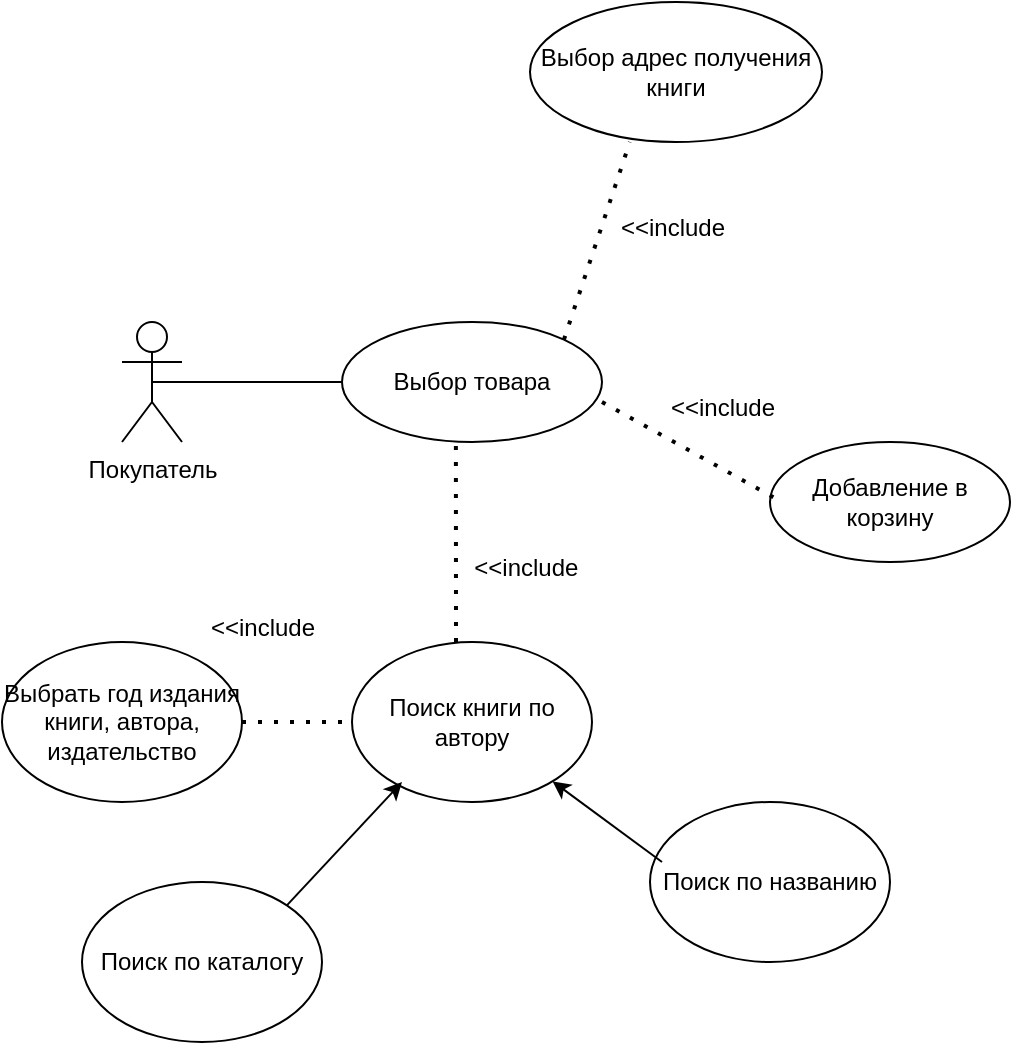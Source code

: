 <mxfile version="21.3.6" type="device">
  <diagram name="Страница 1" id="98wJvIp_JpZmF4uTAhvg">
    <mxGraphModel dx="772" dy="786" grid="1" gridSize="10" guides="1" tooltips="1" connect="1" arrows="1" fold="1" page="1" pageScale="1" pageWidth="827" pageHeight="1169" math="0" shadow="0">
      <root>
        <mxCell id="0" />
        <mxCell id="1" parent="0" />
        <mxCell id="OSwp55n9crZKd3tJ9F9M-2" value="Покупатель&lt;br&gt;" style="shape=umlActor;verticalLabelPosition=bottom;verticalAlign=top;html=1;outlineConnect=0;" vertex="1" parent="1">
          <mxGeometry x="90" y="240" width="30" height="60" as="geometry" />
        </mxCell>
        <mxCell id="OSwp55n9crZKd3tJ9F9M-5" value="" style="endArrow=none;html=1;rounded=0;exitX=0.5;exitY=0.5;exitDx=0;exitDy=0;exitPerimeter=0;" edge="1" parent="1" source="OSwp55n9crZKd3tJ9F9M-2">
          <mxGeometry width="50" height="50" relative="1" as="geometry">
            <mxPoint x="120" y="290" as="sourcePoint" />
            <mxPoint x="200" y="270" as="targetPoint" />
          </mxGeometry>
        </mxCell>
        <mxCell id="OSwp55n9crZKd3tJ9F9M-6" value="Выбор товара" style="ellipse;whiteSpace=wrap;html=1;fillColor=none;" vertex="1" parent="1">
          <mxGeometry x="200" y="240" width="130" height="60" as="geometry" />
        </mxCell>
        <mxCell id="OSwp55n9crZKd3tJ9F9M-7" value="" style="endArrow=none;dashed=1;html=1;dashPattern=1 3;strokeWidth=2;rounded=0;" edge="1" parent="1">
          <mxGeometry width="50" height="50" relative="1" as="geometry">
            <mxPoint x="330" y="280" as="sourcePoint" />
            <mxPoint x="420" y="330" as="targetPoint" />
          </mxGeometry>
        </mxCell>
        <mxCell id="OSwp55n9crZKd3tJ9F9M-8" value="Добавление в корзину" style="ellipse;whiteSpace=wrap;html=1;fillColor=none;" vertex="1" parent="1">
          <mxGeometry x="414" y="300" width="120" height="60" as="geometry" />
        </mxCell>
        <mxCell id="OSwp55n9crZKd3tJ9F9M-9" value="&amp;lt;&amp;lt;include" style="text;html=1;align=center;verticalAlign=middle;resizable=0;points=[];autosize=1;strokeColor=none;fillColor=none;" vertex="1" parent="1">
          <mxGeometry x="350" y="268" width="80" height="30" as="geometry" />
        </mxCell>
        <mxCell id="OSwp55n9crZKd3tJ9F9M-10" value="" style="endArrow=none;dashed=1;html=1;dashPattern=1 3;strokeWidth=2;rounded=0;entryX=0.438;entryY=0.967;entryDx=0;entryDy=0;entryPerimeter=0;" edge="1" parent="1" target="OSwp55n9crZKd3tJ9F9M-6">
          <mxGeometry width="50" height="50" relative="1" as="geometry">
            <mxPoint x="257" y="400" as="sourcePoint" />
            <mxPoint x="390" y="380" as="targetPoint" />
          </mxGeometry>
        </mxCell>
        <mxCell id="OSwp55n9crZKd3tJ9F9M-11" value="Поиск книги по автору" style="ellipse;whiteSpace=wrap;html=1;fillColor=none;" vertex="1" parent="1">
          <mxGeometry x="205" y="400" width="120" height="80" as="geometry" />
        </mxCell>
        <mxCell id="OSwp55n9crZKd3tJ9F9M-12" value="Выбрать год издания книги, автора, издательство" style="ellipse;whiteSpace=wrap;html=1;fillColor=none;" vertex="1" parent="1">
          <mxGeometry x="30" y="400" width="120" height="80" as="geometry" />
        </mxCell>
        <mxCell id="OSwp55n9crZKd3tJ9F9M-13" value="" style="endArrow=none;dashed=1;html=1;dashPattern=1 3;strokeWidth=2;rounded=0;exitX=1;exitY=0.5;exitDx=0;exitDy=0;entryX=0;entryY=0.5;entryDx=0;entryDy=0;" edge="1" parent="1" source="OSwp55n9crZKd3tJ9F9M-12" target="OSwp55n9crZKd3tJ9F9M-11">
          <mxGeometry width="50" height="50" relative="1" as="geometry">
            <mxPoint x="160" y="480" as="sourcePoint" />
            <mxPoint x="210" y="430" as="targetPoint" />
          </mxGeometry>
        </mxCell>
        <mxCell id="OSwp55n9crZKd3tJ9F9M-14" value="Поиск по каталогу" style="ellipse;whiteSpace=wrap;html=1;fillColor=none;" vertex="1" parent="1">
          <mxGeometry x="70" y="520" width="120" height="80" as="geometry" />
        </mxCell>
        <mxCell id="OSwp55n9crZKd3tJ9F9M-15" value="" style="endArrow=classic;html=1;rounded=0;exitX=1;exitY=0;exitDx=0;exitDy=0;" edge="1" parent="1" source="OSwp55n9crZKd3tJ9F9M-14">
          <mxGeometry width="50" height="50" relative="1" as="geometry">
            <mxPoint x="180" y="520" as="sourcePoint" />
            <mxPoint x="230" y="470" as="targetPoint" />
          </mxGeometry>
        </mxCell>
        <mxCell id="OSwp55n9crZKd3tJ9F9M-16" value="Поиск по названию" style="ellipse;whiteSpace=wrap;html=1;" vertex="1" parent="1">
          <mxGeometry x="354" y="480" width="120" height="80" as="geometry" />
        </mxCell>
        <mxCell id="OSwp55n9crZKd3tJ9F9M-17" value="" style="endArrow=classic;html=1;rounded=0;exitX=0.05;exitY=0.375;exitDx=0;exitDy=0;exitPerimeter=0;" edge="1" parent="1" source="OSwp55n9crZKd3tJ9F9M-16" target="OSwp55n9crZKd3tJ9F9M-11">
          <mxGeometry width="50" height="50" relative="1" as="geometry">
            <mxPoint x="330" y="510" as="sourcePoint" />
            <mxPoint x="380" y="460" as="targetPoint" />
          </mxGeometry>
        </mxCell>
        <mxCell id="OSwp55n9crZKd3tJ9F9M-18" value="Выбор адрес получения книги" style="ellipse;whiteSpace=wrap;html=1;fillColor=none;" vertex="1" parent="1">
          <mxGeometry x="294" y="80" width="146" height="70" as="geometry" />
        </mxCell>
        <mxCell id="OSwp55n9crZKd3tJ9F9M-20" value="" style="endArrow=none;dashed=1;html=1;dashPattern=1 3;strokeWidth=2;rounded=0;entryX=0.342;entryY=1;entryDx=0;entryDy=0;entryPerimeter=0;exitX=1;exitY=0;exitDx=0;exitDy=0;" edge="1" parent="1" source="OSwp55n9crZKd3tJ9F9M-6" target="OSwp55n9crZKd3tJ9F9M-18">
          <mxGeometry width="50" height="50" relative="1" as="geometry">
            <mxPoint x="310" y="240" as="sourcePoint" />
            <mxPoint x="360" y="190" as="targetPoint" />
          </mxGeometry>
        </mxCell>
        <mxCell id="OSwp55n9crZKd3tJ9F9M-21" value="&amp;lt;&amp;lt;include" style="text;html=1;align=center;verticalAlign=middle;resizable=0;points=[];autosize=1;strokeColor=none;fillColor=none;" vertex="1" parent="1">
          <mxGeometry x="120" y="378" width="80" height="30" as="geometry" />
        </mxCell>
        <mxCell id="OSwp55n9crZKd3tJ9F9M-23" value="&amp;nbsp;&amp;lt;&amp;lt;include" style="text;html=1;align=center;verticalAlign=middle;resizable=0;points=[];autosize=1;strokeColor=none;fillColor=none;" vertex="1" parent="1">
          <mxGeometry x="250" y="348" width="80" height="30" as="geometry" />
        </mxCell>
        <mxCell id="OSwp55n9crZKd3tJ9F9M-24" value="&amp;lt;&amp;lt;include" style="text;html=1;align=center;verticalAlign=middle;resizable=0;points=[];autosize=1;strokeColor=none;fillColor=none;" vertex="1" parent="1">
          <mxGeometry x="325" y="178" width="80" height="30" as="geometry" />
        </mxCell>
      </root>
    </mxGraphModel>
  </diagram>
</mxfile>
